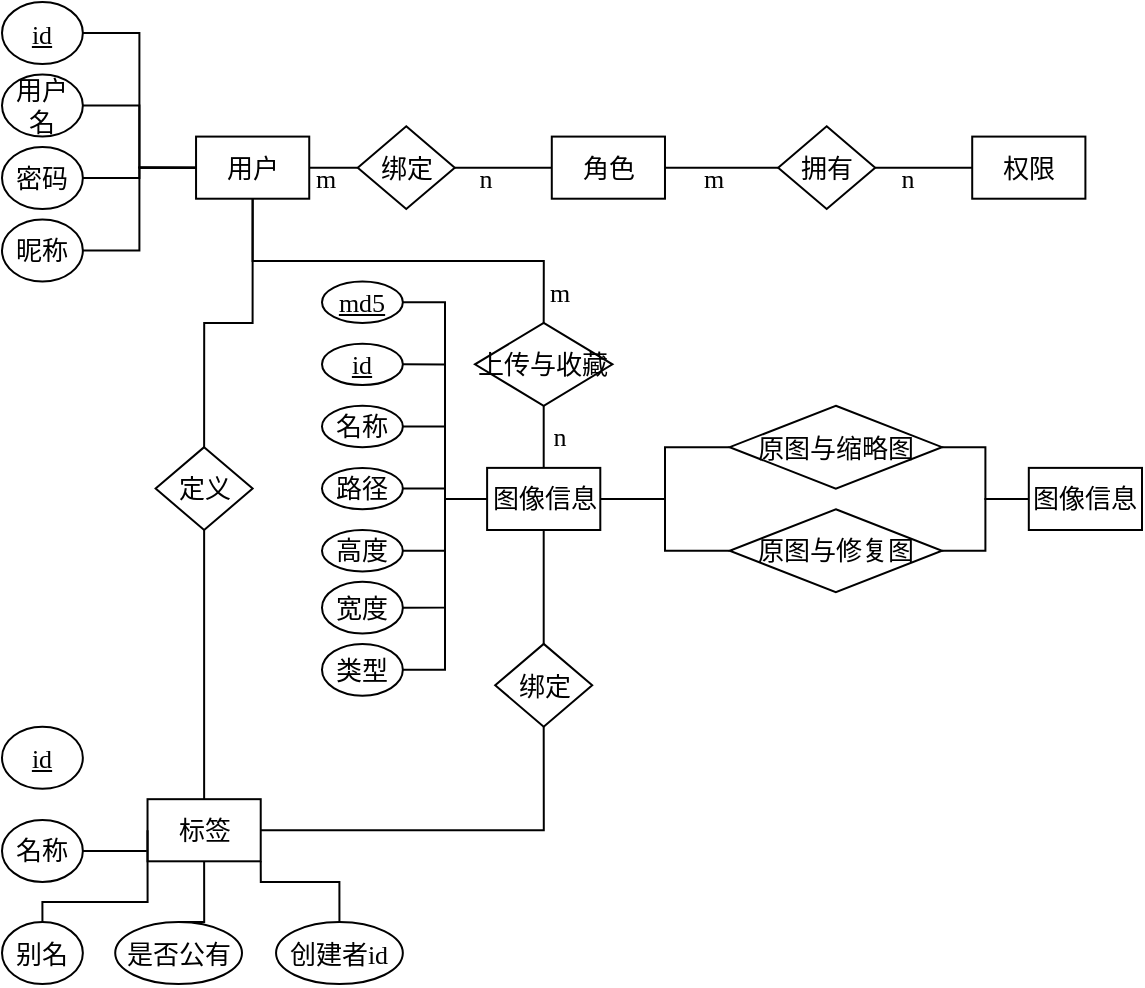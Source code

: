 <mxfile version="21.2.9" type="github">
  <diagram id="R2lEEEUBdFMjLlhIrx00" name="Page-1">
    <mxGraphModel dx="330" dy="185" grid="1" gridSize="10" guides="1" tooltips="1" connect="1" arrows="1" fold="1" page="1" pageScale="1" pageWidth="583" pageHeight="827" math="0" shadow="0" extFonts="Permanent Marker^https://fonts.googleapis.com/css?family=Permanent+Marker">
      <root>
        <mxCell id="0" />
        <mxCell id="1" parent="0" />
        <mxCell id="5dkXH1X9vFJUfWhf-pJQ-1" value="角色" style="rounded=0;whiteSpace=wrap;html=1;fontFamily=宋体;fontSize=13;" vertex="1" parent="1">
          <mxGeometry x="274.894" y="67.294" width="56.596" height="31.059" as="geometry" />
        </mxCell>
        <mxCell id="5dkXH1X9vFJUfWhf-pJQ-2" value="用户" style="rounded=0;whiteSpace=wrap;html=1;fontFamily=宋体;fontSize=13;" vertex="1" parent="1">
          <mxGeometry x="97.026" y="67.294" width="56.596" height="31.059" as="geometry" />
        </mxCell>
        <mxCell id="5dkXH1X9vFJUfWhf-pJQ-3" value="权限" style="rounded=0;whiteSpace=wrap;html=1;fontFamily=宋体;fontSize=13;" vertex="1" parent="1">
          <mxGeometry x="485.106" y="67.294" width="56.596" height="31.059" as="geometry" />
        </mxCell>
        <mxCell id="5dkXH1X9vFJUfWhf-pJQ-5" value="图像信息" style="rounded=0;whiteSpace=wrap;html=1;fontFamily=宋体;fontSize=13;" vertex="1" parent="1">
          <mxGeometry x="242.553" y="232.941" width="56.596" height="31.059" as="geometry" />
        </mxCell>
        <mxCell id="5dkXH1X9vFJUfWhf-pJQ-11" style="edgeStyle=orthogonalEdgeStyle;shape=connector;rounded=0;orthogonalLoop=1;jettySize=auto;html=1;exitX=0;exitY=0.5;exitDx=0;exitDy=0;entryX=1;entryY=0.5;entryDx=0;entryDy=0;labelBackgroundColor=default;strokeColor=default;fontFamily=宋体;fontSize=13;fontColor=default;endArrow=none;endFill=0;" edge="1" parent="1" source="5dkXH1X9vFJUfWhf-pJQ-6" target="5dkXH1X9vFJUfWhf-pJQ-2">
          <mxGeometry relative="1" as="geometry" />
        </mxCell>
        <mxCell id="5dkXH1X9vFJUfWhf-pJQ-6" value="绑定" style="rhombus;whiteSpace=wrap;html=1;fontFamily=宋体;fontSize=13;" vertex="1" parent="1">
          <mxGeometry x="177.872" y="62.118" width="48.511" height="41.412" as="geometry" />
        </mxCell>
        <mxCell id="5dkXH1X9vFJUfWhf-pJQ-10" style="edgeStyle=orthogonalEdgeStyle;shape=connector;rounded=0;orthogonalLoop=1;jettySize=auto;html=1;exitX=0;exitY=0.5;exitDx=0;exitDy=0;entryX=1;entryY=0.5;entryDx=0;entryDy=0;labelBackgroundColor=default;strokeColor=default;fontFamily=宋体;fontSize=13;fontColor=default;endArrow=none;endFill=0;" edge="1" parent="1" source="5dkXH1X9vFJUfWhf-pJQ-1" target="5dkXH1X9vFJUfWhf-pJQ-6">
          <mxGeometry relative="1" as="geometry" />
        </mxCell>
        <mxCell id="5dkXH1X9vFJUfWhf-pJQ-9" style="edgeStyle=orthogonalEdgeStyle;shape=connector;rounded=0;orthogonalLoop=1;jettySize=auto;html=1;exitX=0.5;exitY=1;exitDx=0;exitDy=0;entryX=0.5;entryY=0;entryDx=0;entryDy=0;labelBackgroundColor=default;strokeColor=default;fontFamily=宋体;fontSize=13;fontColor=default;endArrow=none;endFill=0;" edge="1" parent="1" source="5dkXH1X9vFJUfWhf-pJQ-7" target="5dkXH1X9vFJUfWhf-pJQ-5">
          <mxGeometry relative="1" as="geometry" />
        </mxCell>
        <mxCell id="5dkXH1X9vFJUfWhf-pJQ-7" value="上传与收藏" style="rhombus;whiteSpace=wrap;html=1;fontFamily=宋体;fontSize=13;" vertex="1" parent="1">
          <mxGeometry x="236.489" y="160.471" width="68.723" height="41.412" as="geometry" />
        </mxCell>
        <mxCell id="5dkXH1X9vFJUfWhf-pJQ-67" style="edgeStyle=orthogonalEdgeStyle;shape=connector;rounded=0;orthogonalLoop=1;jettySize=auto;html=1;exitX=0.5;exitY=1;exitDx=0;exitDy=0;entryX=0.5;entryY=0;entryDx=0;entryDy=0;labelBackgroundColor=default;strokeColor=default;fontFamily=宋体;fontSize=13;fontColor=default;endArrow=none;endFill=0;" edge="1" parent="1" source="5dkXH1X9vFJUfWhf-pJQ-2" target="5dkXH1X9vFJUfWhf-pJQ-7">
          <mxGeometry relative="1" as="geometry" />
        </mxCell>
        <mxCell id="5dkXH1X9vFJUfWhf-pJQ-14" style="edgeStyle=orthogonalEdgeStyle;shape=connector;rounded=0;orthogonalLoop=1;jettySize=auto;html=1;exitX=0;exitY=0.5;exitDx=0;exitDy=0;entryX=1;entryY=0.5;entryDx=0;entryDy=0;labelBackgroundColor=default;strokeColor=default;fontFamily=宋体;fontSize=13;fontColor=default;endArrow=none;endFill=0;" edge="1" parent="1" source="5dkXH1X9vFJUfWhf-pJQ-12" target="5dkXH1X9vFJUfWhf-pJQ-1">
          <mxGeometry relative="1" as="geometry" />
        </mxCell>
        <mxCell id="5dkXH1X9vFJUfWhf-pJQ-12" value="拥有" style="rhombus;whiteSpace=wrap;html=1;fontFamily=宋体;fontSize=13;" vertex="1" parent="1">
          <mxGeometry x="388.085" y="62.118" width="48.511" height="41.412" as="geometry" />
        </mxCell>
        <mxCell id="5dkXH1X9vFJUfWhf-pJQ-13" style="edgeStyle=orthogonalEdgeStyle;shape=connector;rounded=0;orthogonalLoop=1;jettySize=auto;html=1;exitX=0;exitY=0.5;exitDx=0;exitDy=0;entryX=1;entryY=0.5;entryDx=0;entryDy=0;labelBackgroundColor=default;strokeColor=default;fontFamily=宋体;fontSize=13;fontColor=default;endArrow=none;endFill=0;" edge="1" parent="1" source="5dkXH1X9vFJUfWhf-pJQ-3" target="5dkXH1X9vFJUfWhf-pJQ-12">
          <mxGeometry relative="1" as="geometry" />
        </mxCell>
        <mxCell id="5dkXH1X9vFJUfWhf-pJQ-15" value="m" style="text;html=1;strokeColor=none;fillColor=none;align=center;verticalAlign=middle;whiteSpace=wrap;rounded=0;fontSize=13;fontFamily=宋体;fontColor=default;" vertex="1" parent="1">
          <mxGeometry x="270.851" y="139.765" width="16.17" height="10.353" as="geometry" />
        </mxCell>
        <mxCell id="5dkXH1X9vFJUfWhf-pJQ-16" value="n" style="text;html=1;strokeColor=none;fillColor=none;align=center;verticalAlign=middle;whiteSpace=wrap;rounded=0;fontSize=13;fontFamily=宋体;fontColor=default;" vertex="1" parent="1">
          <mxGeometry x="270.851" y="212.235" width="16.17" height="10.353" as="geometry" />
        </mxCell>
        <mxCell id="5dkXH1X9vFJUfWhf-pJQ-19" value="标签" style="rounded=0;whiteSpace=wrap;html=1;fontFamily=宋体;fontSize=13;" vertex="1" parent="1">
          <mxGeometry x="72.766" y="398.588" width="56.596" height="31.059" as="geometry" />
        </mxCell>
        <mxCell id="5dkXH1X9vFJUfWhf-pJQ-71" style="edgeStyle=orthogonalEdgeStyle;shape=connector;rounded=0;orthogonalLoop=1;jettySize=auto;html=1;exitX=0.5;exitY=1;exitDx=0;exitDy=0;entryX=1;entryY=0.5;entryDx=0;entryDy=0;labelBackgroundColor=default;strokeColor=default;fontFamily=宋体;fontSize=13;fontColor=default;endArrow=none;endFill=0;" edge="1" parent="1" source="5dkXH1X9vFJUfWhf-pJQ-20" target="5dkXH1X9vFJUfWhf-pJQ-19">
          <mxGeometry relative="1" as="geometry" />
        </mxCell>
        <mxCell id="5dkXH1X9vFJUfWhf-pJQ-20" value="绑定" style="rhombus;whiteSpace=wrap;html=1;fontFamily=宋体;fontSize=13;" vertex="1" parent="1">
          <mxGeometry x="246.596" y="320.941" width="48.511" height="41.412" as="geometry" />
        </mxCell>
        <mxCell id="5dkXH1X9vFJUfWhf-pJQ-70" style="edgeStyle=orthogonalEdgeStyle;shape=connector;rounded=0;orthogonalLoop=1;jettySize=auto;html=1;exitX=0.5;exitY=1;exitDx=0;exitDy=0;entryX=0.5;entryY=0;entryDx=0;entryDy=0;labelBackgroundColor=default;strokeColor=default;fontFamily=宋体;fontSize=13;fontColor=default;endArrow=none;endFill=0;" edge="1" parent="1" source="5dkXH1X9vFJUfWhf-pJQ-5" target="5dkXH1X9vFJUfWhf-pJQ-20">
          <mxGeometry relative="1" as="geometry" />
        </mxCell>
        <mxCell id="5dkXH1X9vFJUfWhf-pJQ-24" value="图像信息" style="rounded=0;whiteSpace=wrap;html=1;fontFamily=宋体;fontSize=13;" vertex="1" parent="1">
          <mxGeometry x="513.404" y="232.941" width="56.596" height="31.059" as="geometry" />
        </mxCell>
        <mxCell id="5dkXH1X9vFJUfWhf-pJQ-35" style="edgeStyle=orthogonalEdgeStyle;shape=connector;rounded=0;orthogonalLoop=1;jettySize=auto;html=1;exitX=0;exitY=0.5;exitDx=0;exitDy=0;entryX=1;entryY=0.5;entryDx=0;entryDy=0;labelBackgroundColor=default;strokeColor=default;fontFamily=宋体;fontSize=13;fontColor=default;endArrow=none;endFill=0;" edge="1" parent="1" source="5dkXH1X9vFJUfWhf-pJQ-25" target="5dkXH1X9vFJUfWhf-pJQ-5">
          <mxGeometry relative="1" as="geometry" />
        </mxCell>
        <mxCell id="5dkXH1X9vFJUfWhf-pJQ-38" style="edgeStyle=orthogonalEdgeStyle;shape=connector;rounded=0;orthogonalLoop=1;jettySize=auto;html=1;exitX=1;exitY=0.5;exitDx=0;exitDy=0;entryX=0;entryY=0.5;entryDx=0;entryDy=0;labelBackgroundColor=default;strokeColor=default;fontFamily=宋体;fontSize=13;fontColor=default;endArrow=none;endFill=0;" edge="1" parent="1" source="5dkXH1X9vFJUfWhf-pJQ-25" target="5dkXH1X9vFJUfWhf-pJQ-24">
          <mxGeometry relative="1" as="geometry" />
        </mxCell>
        <mxCell id="5dkXH1X9vFJUfWhf-pJQ-25" value="原图与缩略图" style="rhombus;whiteSpace=wrap;html=1;fontFamily=宋体;fontSize=13;" vertex="1" parent="1">
          <mxGeometry x="363.83" y="201.88" width="106.17" height="41.41" as="geometry" />
        </mxCell>
        <mxCell id="5dkXH1X9vFJUfWhf-pJQ-37" style="edgeStyle=orthogonalEdgeStyle;shape=connector;rounded=0;orthogonalLoop=1;jettySize=auto;html=1;exitX=1;exitY=0.5;exitDx=0;exitDy=0;entryX=0;entryY=0.5;entryDx=0;entryDy=0;labelBackgroundColor=default;strokeColor=default;fontFamily=宋体;fontSize=13;fontColor=default;endArrow=none;endFill=0;" edge="1" parent="1" source="5dkXH1X9vFJUfWhf-pJQ-26" target="5dkXH1X9vFJUfWhf-pJQ-24">
          <mxGeometry relative="1" as="geometry" />
        </mxCell>
        <mxCell id="5dkXH1X9vFJUfWhf-pJQ-26" value="原图与修复图" style="rhombus;whiteSpace=wrap;html=1;fontFamily=宋体;fontSize=13;" vertex="1" parent="1">
          <mxGeometry x="363.83" y="253.65" width="106.17" height="41.41" as="geometry" />
        </mxCell>
        <mxCell id="5dkXH1X9vFJUfWhf-pJQ-36" style="edgeStyle=orthogonalEdgeStyle;shape=connector;rounded=0;orthogonalLoop=1;jettySize=auto;html=1;exitX=1;exitY=0.5;exitDx=0;exitDy=0;entryX=0;entryY=0.5;entryDx=0;entryDy=0;labelBackgroundColor=default;strokeColor=default;fontFamily=宋体;fontSize=13;fontColor=default;endArrow=none;endFill=0;" edge="1" parent="1" source="5dkXH1X9vFJUfWhf-pJQ-5" target="5dkXH1X9vFJUfWhf-pJQ-26">
          <mxGeometry relative="1" as="geometry" />
        </mxCell>
        <mxCell id="5dkXH1X9vFJUfWhf-pJQ-44" style="edgeStyle=orthogonalEdgeStyle;shape=connector;rounded=0;orthogonalLoop=1;jettySize=auto;html=1;exitX=1;exitY=0.5;exitDx=0;exitDy=0;entryX=0;entryY=0.5;entryDx=0;entryDy=0;labelBackgroundColor=default;strokeColor=default;fontFamily=宋体;fontSize=13;fontColor=default;endArrow=none;endFill=0;" edge="1" parent="1" source="5dkXH1X9vFJUfWhf-pJQ-40" target="5dkXH1X9vFJUfWhf-pJQ-2">
          <mxGeometry relative="1" as="geometry" />
        </mxCell>
        <mxCell id="5dkXH1X9vFJUfWhf-pJQ-40" value="&lt;u style=&quot;font-size: 13px;&quot;&gt;id&lt;/u&gt;" style="ellipse;whiteSpace=wrap;html=1;fontFamily=Times New Roman;fontSize=13;fontColor=default;" vertex="1" parent="1">
          <mxGeometry width="40.426" height="31.059" as="geometry" />
        </mxCell>
        <mxCell id="5dkXH1X9vFJUfWhf-pJQ-45" style="edgeStyle=orthogonalEdgeStyle;shape=connector;rounded=0;orthogonalLoop=1;jettySize=auto;html=1;exitX=1;exitY=0.5;exitDx=0;exitDy=0;entryX=0;entryY=0.5;entryDx=0;entryDy=0;labelBackgroundColor=default;strokeColor=default;fontFamily=宋体;fontSize=13;fontColor=default;endArrow=none;endFill=0;" edge="1" parent="1" source="5dkXH1X9vFJUfWhf-pJQ-41" target="5dkXH1X9vFJUfWhf-pJQ-2">
          <mxGeometry relative="1" as="geometry" />
        </mxCell>
        <mxCell id="5dkXH1X9vFJUfWhf-pJQ-41" value="用户名" style="ellipse;whiteSpace=wrap;html=1;fontFamily=宋体;fontSize=13;fontColor=default;" vertex="1" parent="1">
          <mxGeometry y="36.235" width="40.426" height="31.059" as="geometry" />
        </mxCell>
        <mxCell id="5dkXH1X9vFJUfWhf-pJQ-46" style="edgeStyle=orthogonalEdgeStyle;shape=connector;rounded=0;orthogonalLoop=1;jettySize=auto;html=1;exitX=1;exitY=0.5;exitDx=0;exitDy=0;entryX=0;entryY=0.5;entryDx=0;entryDy=0;labelBackgroundColor=default;strokeColor=default;fontFamily=宋体;fontSize=13;fontColor=default;endArrow=none;endFill=0;" edge="1" parent="1" source="5dkXH1X9vFJUfWhf-pJQ-42" target="5dkXH1X9vFJUfWhf-pJQ-2">
          <mxGeometry relative="1" as="geometry" />
        </mxCell>
        <mxCell id="5dkXH1X9vFJUfWhf-pJQ-42" value="密码" style="ellipse;whiteSpace=wrap;html=1;fontFamily=宋体;fontSize=13;fontColor=default;" vertex="1" parent="1">
          <mxGeometry y="72.471" width="40.426" height="31.059" as="geometry" />
        </mxCell>
        <mxCell id="5dkXH1X9vFJUfWhf-pJQ-47" style="edgeStyle=orthogonalEdgeStyle;shape=connector;rounded=0;orthogonalLoop=1;jettySize=auto;html=1;exitX=1;exitY=0.5;exitDx=0;exitDy=0;entryX=0;entryY=0.5;entryDx=0;entryDy=0;labelBackgroundColor=default;strokeColor=default;fontFamily=宋体;fontSize=13;fontColor=default;endArrow=none;endFill=0;" edge="1" parent="1" source="5dkXH1X9vFJUfWhf-pJQ-43" target="5dkXH1X9vFJUfWhf-pJQ-2">
          <mxGeometry relative="1" as="geometry" />
        </mxCell>
        <mxCell id="5dkXH1X9vFJUfWhf-pJQ-43" value="昵称" style="ellipse;whiteSpace=wrap;html=1;fontFamily=宋体;fontSize=13;fontColor=default;" vertex="1" parent="1">
          <mxGeometry y="108.706" width="40.426" height="31.059" as="geometry" />
        </mxCell>
        <mxCell id="5dkXH1X9vFJUfWhf-pJQ-48" value="m" style="text;html=1;strokeColor=none;fillColor=none;align=center;verticalAlign=middle;whiteSpace=wrap;rounded=0;fontSize=13;fontFamily=宋体;fontColor=default;" vertex="1" parent="1">
          <mxGeometry x="153.617" y="82.824" width="16.17" height="10.353" as="geometry" />
        </mxCell>
        <mxCell id="5dkXH1X9vFJUfWhf-pJQ-49" value="n" style="text;html=1;strokeColor=none;fillColor=none;align=center;verticalAlign=middle;whiteSpace=wrap;rounded=0;fontSize=13;fontFamily=宋体;fontColor=default;" vertex="1" parent="1">
          <mxGeometry x="234.468" y="82.824" width="16.17" height="10.353" as="geometry" />
        </mxCell>
        <mxCell id="5dkXH1X9vFJUfWhf-pJQ-50" value="m" style="text;html=1;strokeColor=none;fillColor=none;align=center;verticalAlign=middle;whiteSpace=wrap;rounded=0;fontSize=13;fontFamily=宋体;fontColor=default;" vertex="1" parent="1">
          <mxGeometry x="347.66" y="82.824" width="16.17" height="10.353" as="geometry" />
        </mxCell>
        <mxCell id="5dkXH1X9vFJUfWhf-pJQ-51" value="n" style="text;html=1;strokeColor=none;fillColor=none;align=center;verticalAlign=middle;whiteSpace=wrap;rounded=0;fontSize=13;fontFamily=宋体;fontColor=default;" vertex="1" parent="1">
          <mxGeometry x="444.681" y="82.824" width="16.17" height="10.353" as="geometry" />
        </mxCell>
        <mxCell id="5dkXH1X9vFJUfWhf-pJQ-54" style="edgeStyle=orthogonalEdgeStyle;shape=connector;rounded=0;orthogonalLoop=1;jettySize=auto;html=1;exitX=1;exitY=0.5;exitDx=0;exitDy=0;entryX=0;entryY=0.5;entryDx=0;entryDy=0;labelBackgroundColor=default;strokeColor=default;fontFamily=宋体;fontSize=13;fontColor=default;endArrow=none;endFill=0;" edge="1" parent="1" source="5dkXH1X9vFJUfWhf-pJQ-52" target="5dkXH1X9vFJUfWhf-pJQ-5">
          <mxGeometry relative="1" as="geometry" />
        </mxCell>
        <mxCell id="5dkXH1X9vFJUfWhf-pJQ-52" value="&lt;u style=&quot;font-size: 13px;&quot;&gt;id&lt;/u&gt;" style="ellipse;whiteSpace=wrap;html=1;fontFamily=宋体;fontSize=13;fontColor=default;" vertex="1" parent="1">
          <mxGeometry x="159.997" y="170.824" width="40.426" height="20.706" as="geometry" />
        </mxCell>
        <mxCell id="5dkXH1X9vFJUfWhf-pJQ-55" style="edgeStyle=orthogonalEdgeStyle;shape=connector;rounded=0;orthogonalLoop=1;jettySize=auto;html=1;exitX=1;exitY=0.5;exitDx=0;exitDy=0;entryX=0;entryY=0.5;entryDx=0;entryDy=0;labelBackgroundColor=default;strokeColor=default;fontFamily=宋体;fontSize=13;fontColor=default;endArrow=none;endFill=0;" edge="1" parent="1" source="5dkXH1X9vFJUfWhf-pJQ-53" target="5dkXH1X9vFJUfWhf-pJQ-5">
          <mxGeometry relative="1" as="geometry" />
        </mxCell>
        <mxCell id="5dkXH1X9vFJUfWhf-pJQ-53" value="名称" style="ellipse;whiteSpace=wrap;html=1;fontFamily=宋体;fontSize=13;fontColor=default;" vertex="1" parent="1">
          <mxGeometry x="159.997" y="201.882" width="40.426" height="20.706" as="geometry" />
        </mxCell>
        <mxCell id="5dkXH1X9vFJUfWhf-pJQ-59" style="edgeStyle=orthogonalEdgeStyle;shape=connector;rounded=0;orthogonalLoop=1;jettySize=auto;html=1;exitX=1;exitY=0.5;exitDx=0;exitDy=0;entryX=0;entryY=0.5;entryDx=0;entryDy=0;labelBackgroundColor=default;strokeColor=default;fontFamily=宋体;fontSize=13;fontColor=default;endArrow=none;endFill=0;" edge="1" parent="1" source="5dkXH1X9vFJUfWhf-pJQ-56" target="5dkXH1X9vFJUfWhf-pJQ-5">
          <mxGeometry relative="1" as="geometry" />
        </mxCell>
        <mxCell id="5dkXH1X9vFJUfWhf-pJQ-56" value="路径" style="ellipse;whiteSpace=wrap;html=1;fontFamily=宋体;fontSize=13;fontColor=default;" vertex="1" parent="1">
          <mxGeometry x="159.997" y="232.941" width="40.426" height="20.706" as="geometry" />
        </mxCell>
        <mxCell id="5dkXH1X9vFJUfWhf-pJQ-60" style="edgeStyle=orthogonalEdgeStyle;shape=connector;rounded=0;orthogonalLoop=1;jettySize=auto;html=1;exitX=1;exitY=0.5;exitDx=0;exitDy=0;entryX=0;entryY=0.5;entryDx=0;entryDy=0;labelBackgroundColor=default;strokeColor=default;fontFamily=宋体;fontSize=13;fontColor=default;endArrow=none;endFill=0;" edge="1" parent="1" source="5dkXH1X9vFJUfWhf-pJQ-57" target="5dkXH1X9vFJUfWhf-pJQ-5">
          <mxGeometry relative="1" as="geometry" />
        </mxCell>
        <mxCell id="5dkXH1X9vFJUfWhf-pJQ-57" value="高度" style="ellipse;whiteSpace=wrap;html=1;fontFamily=宋体;fontSize=13;fontColor=default;" vertex="1" parent="1">
          <mxGeometry x="159.997" y="264" width="40.426" height="20.706" as="geometry" />
        </mxCell>
        <mxCell id="5dkXH1X9vFJUfWhf-pJQ-61" style="edgeStyle=orthogonalEdgeStyle;shape=connector;rounded=0;orthogonalLoop=1;jettySize=auto;html=1;exitX=1;exitY=0.5;exitDx=0;exitDy=0;entryX=0;entryY=0.5;entryDx=0;entryDy=0;labelBackgroundColor=default;strokeColor=default;fontFamily=宋体;fontSize=13;fontColor=default;endArrow=none;endFill=0;" edge="1" parent="1" source="5dkXH1X9vFJUfWhf-pJQ-58" target="5dkXH1X9vFJUfWhf-pJQ-5">
          <mxGeometry relative="1" as="geometry" />
        </mxCell>
        <mxCell id="5dkXH1X9vFJUfWhf-pJQ-58" value="宽度" style="ellipse;whiteSpace=wrap;html=1;fontFamily=宋体;fontSize=13;fontColor=default;" vertex="1" parent="1">
          <mxGeometry x="159.997" y="289.882" width="40.426" height="25.882" as="geometry" />
        </mxCell>
        <mxCell id="5dkXH1X9vFJUfWhf-pJQ-63" style="edgeStyle=orthogonalEdgeStyle;shape=connector;rounded=0;orthogonalLoop=1;jettySize=auto;html=1;exitX=1;exitY=0.5;exitDx=0;exitDy=0;entryX=0;entryY=0.5;entryDx=0;entryDy=0;labelBackgroundColor=default;strokeColor=default;fontFamily=宋体;fontSize=13;fontColor=default;endArrow=none;endFill=0;" edge="1" parent="1" source="5dkXH1X9vFJUfWhf-pJQ-62" target="5dkXH1X9vFJUfWhf-pJQ-5">
          <mxGeometry relative="1" as="geometry" />
        </mxCell>
        <mxCell id="5dkXH1X9vFJUfWhf-pJQ-62" value="类型" style="ellipse;whiteSpace=wrap;html=1;fontFamily=宋体;fontSize=13;fontColor=default;" vertex="1" parent="1">
          <mxGeometry x="159.997" y="320.941" width="40.426" height="25.882" as="geometry" />
        </mxCell>
        <mxCell id="5dkXH1X9vFJUfWhf-pJQ-65" style="edgeStyle=orthogonalEdgeStyle;shape=connector;rounded=0;orthogonalLoop=1;jettySize=auto;html=1;exitX=1;exitY=0.5;exitDx=0;exitDy=0;entryX=0;entryY=0.5;entryDx=0;entryDy=0;labelBackgroundColor=default;strokeColor=default;fontFamily=宋体;fontSize=13;fontColor=default;endArrow=none;endFill=0;" edge="1" parent="1" source="5dkXH1X9vFJUfWhf-pJQ-64" target="5dkXH1X9vFJUfWhf-pJQ-5">
          <mxGeometry relative="1" as="geometry" />
        </mxCell>
        <mxCell id="5dkXH1X9vFJUfWhf-pJQ-64" value="&lt;u style=&quot;font-size: 13px;&quot;&gt;md5&lt;/u&gt;" style="ellipse;whiteSpace=wrap;html=1;fontFamily=宋体;fontSize=13;fontColor=default;" vertex="1" parent="1">
          <mxGeometry x="159.997" y="139.765" width="40.426" height="20.706" as="geometry" />
        </mxCell>
        <mxCell id="5dkXH1X9vFJUfWhf-pJQ-74" style="edgeStyle=orthogonalEdgeStyle;shape=connector;rounded=0;orthogonalLoop=1;jettySize=auto;html=1;exitX=0.5;exitY=0;exitDx=0;exitDy=0;entryX=0.5;entryY=1;entryDx=0;entryDy=0;labelBackgroundColor=default;strokeColor=default;fontFamily=宋体;fontSize=13;fontColor=default;endArrow=none;endFill=0;" edge="1" parent="1" source="5dkXH1X9vFJUfWhf-pJQ-72" target="5dkXH1X9vFJUfWhf-pJQ-2">
          <mxGeometry relative="1" as="geometry" />
        </mxCell>
        <mxCell id="5dkXH1X9vFJUfWhf-pJQ-72" value="定义" style="rhombus;whiteSpace=wrap;html=1;fontFamily=宋体;fontSize=13;" vertex="1" parent="1">
          <mxGeometry x="76.809" y="222.588" width="48.511" height="41.412" as="geometry" />
        </mxCell>
        <mxCell id="5dkXH1X9vFJUfWhf-pJQ-73" style="edgeStyle=orthogonalEdgeStyle;shape=connector;rounded=0;orthogonalLoop=1;jettySize=auto;html=1;exitX=0.5;exitY=0;exitDx=0;exitDy=0;entryX=0.5;entryY=1;entryDx=0;entryDy=0;labelBackgroundColor=default;strokeColor=default;fontFamily=宋体;fontSize=13;fontColor=default;endArrow=none;endFill=0;" edge="1" parent="1" source="5dkXH1X9vFJUfWhf-pJQ-19" target="5dkXH1X9vFJUfWhf-pJQ-72">
          <mxGeometry relative="1" as="geometry" />
        </mxCell>
        <mxCell id="5dkXH1X9vFJUfWhf-pJQ-82" style="edgeStyle=orthogonalEdgeStyle;shape=connector;rounded=0;orthogonalLoop=1;jettySize=auto;html=1;exitX=1;exitY=0.5;exitDx=0;exitDy=0;entryX=-0.006;entryY=0.812;entryDx=0;entryDy=0;entryPerimeter=0;labelBackgroundColor=default;strokeColor=default;fontFamily=Helvetica;fontSize=11;fontColor=default;endArrow=none;endFill=0;" edge="1" parent="1" source="5dkXH1X9vFJUfWhf-pJQ-75" target="5dkXH1X9vFJUfWhf-pJQ-19">
          <mxGeometry relative="1" as="geometry" />
        </mxCell>
        <mxCell id="5dkXH1X9vFJUfWhf-pJQ-75" value="名称" style="ellipse;whiteSpace=wrap;html=1;fontFamily=宋体;fontSize=13;fontColor=default;" vertex="1" parent="1">
          <mxGeometry y="408.941" width="40.426" height="31.059" as="geometry" />
        </mxCell>
        <mxCell id="5dkXH1X9vFJUfWhf-pJQ-76" value="&lt;u style=&quot;font-size: 13px;&quot;&gt;id&lt;/u&gt;" style="ellipse;whiteSpace=wrap;html=1;fontFamily=Times New Roman;fontSize=13;fontColor=default;" vertex="1" parent="1">
          <mxGeometry y="362.353" width="40.426" height="31.059" as="geometry" />
        </mxCell>
        <mxCell id="5dkXH1X9vFJUfWhf-pJQ-83" style="edgeStyle=orthogonalEdgeStyle;shape=connector;rounded=0;orthogonalLoop=1;jettySize=auto;html=1;exitX=0.5;exitY=0;exitDx=0;exitDy=0;entryX=0;entryY=0.5;entryDx=0;entryDy=0;labelBackgroundColor=default;strokeColor=default;fontFamily=Helvetica;fontSize=11;fontColor=default;endArrow=none;endFill=0;" edge="1" parent="1" source="5dkXH1X9vFJUfWhf-pJQ-78" target="5dkXH1X9vFJUfWhf-pJQ-19">
          <mxGeometry relative="1" as="geometry">
            <Array as="points">
              <mxPoint x="20" y="450" />
              <mxPoint x="73" y="450" />
            </Array>
          </mxGeometry>
        </mxCell>
        <mxCell id="5dkXH1X9vFJUfWhf-pJQ-78" value="别名" style="ellipse;whiteSpace=wrap;html=1;fontFamily=宋体;fontSize=13;fontColor=default;" vertex="1" parent="1">
          <mxGeometry y="460.001" width="40.426" height="31.059" as="geometry" />
        </mxCell>
        <mxCell id="5dkXH1X9vFJUfWhf-pJQ-84" style="edgeStyle=orthogonalEdgeStyle;shape=connector;rounded=0;orthogonalLoop=1;jettySize=auto;html=1;exitX=0.5;exitY=0;exitDx=0;exitDy=0;entryX=0.5;entryY=1;entryDx=0;entryDy=0;labelBackgroundColor=default;strokeColor=default;fontFamily=Helvetica;fontSize=11;fontColor=default;endArrow=none;endFill=0;" edge="1" parent="1" source="5dkXH1X9vFJUfWhf-pJQ-79" target="5dkXH1X9vFJUfWhf-pJQ-19">
          <mxGeometry relative="1" as="geometry" />
        </mxCell>
        <mxCell id="5dkXH1X9vFJUfWhf-pJQ-79" value="是否公有" style="ellipse;whiteSpace=wrap;html=1;fontFamily=宋体;fontSize=13;fontColor=default;" vertex="1" parent="1">
          <mxGeometry x="56.6" y="460" width="63.4" height="31.06" as="geometry" />
        </mxCell>
        <mxCell id="5dkXH1X9vFJUfWhf-pJQ-85" style="edgeStyle=orthogonalEdgeStyle;shape=connector;rounded=0;orthogonalLoop=1;jettySize=auto;html=1;exitX=0.5;exitY=0;exitDx=0;exitDy=0;entryX=1;entryY=1;entryDx=0;entryDy=0;labelBackgroundColor=default;strokeColor=default;fontFamily=Helvetica;fontSize=11;fontColor=default;endArrow=none;endFill=0;" edge="1" parent="1" source="5dkXH1X9vFJUfWhf-pJQ-80" target="5dkXH1X9vFJUfWhf-pJQ-19">
          <mxGeometry relative="1" as="geometry" />
        </mxCell>
        <mxCell id="5dkXH1X9vFJUfWhf-pJQ-80" value="创建者id" style="ellipse;whiteSpace=wrap;html=1;fontFamily=宋体;fontSize=13;fontColor=default;" vertex="1" parent="1">
          <mxGeometry x="137.02" y="460" width="63.4" height="31.06" as="geometry" />
        </mxCell>
      </root>
    </mxGraphModel>
  </diagram>
</mxfile>
